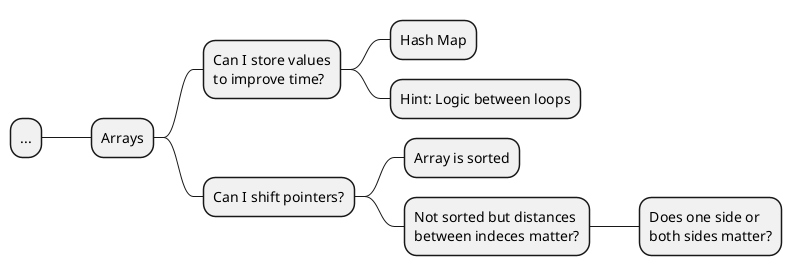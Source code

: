 @startmindmap
* Arrays
** Can I store values\nto improve time?
*** Hash Map
*** Hint: Logic between loops
** Can I shift pointers?
*** Array is sorted
*** Not sorted but distances\nbetween indeces matter?
**** Does one side or\nboth sides matter?
-- ...

@endmindmap
